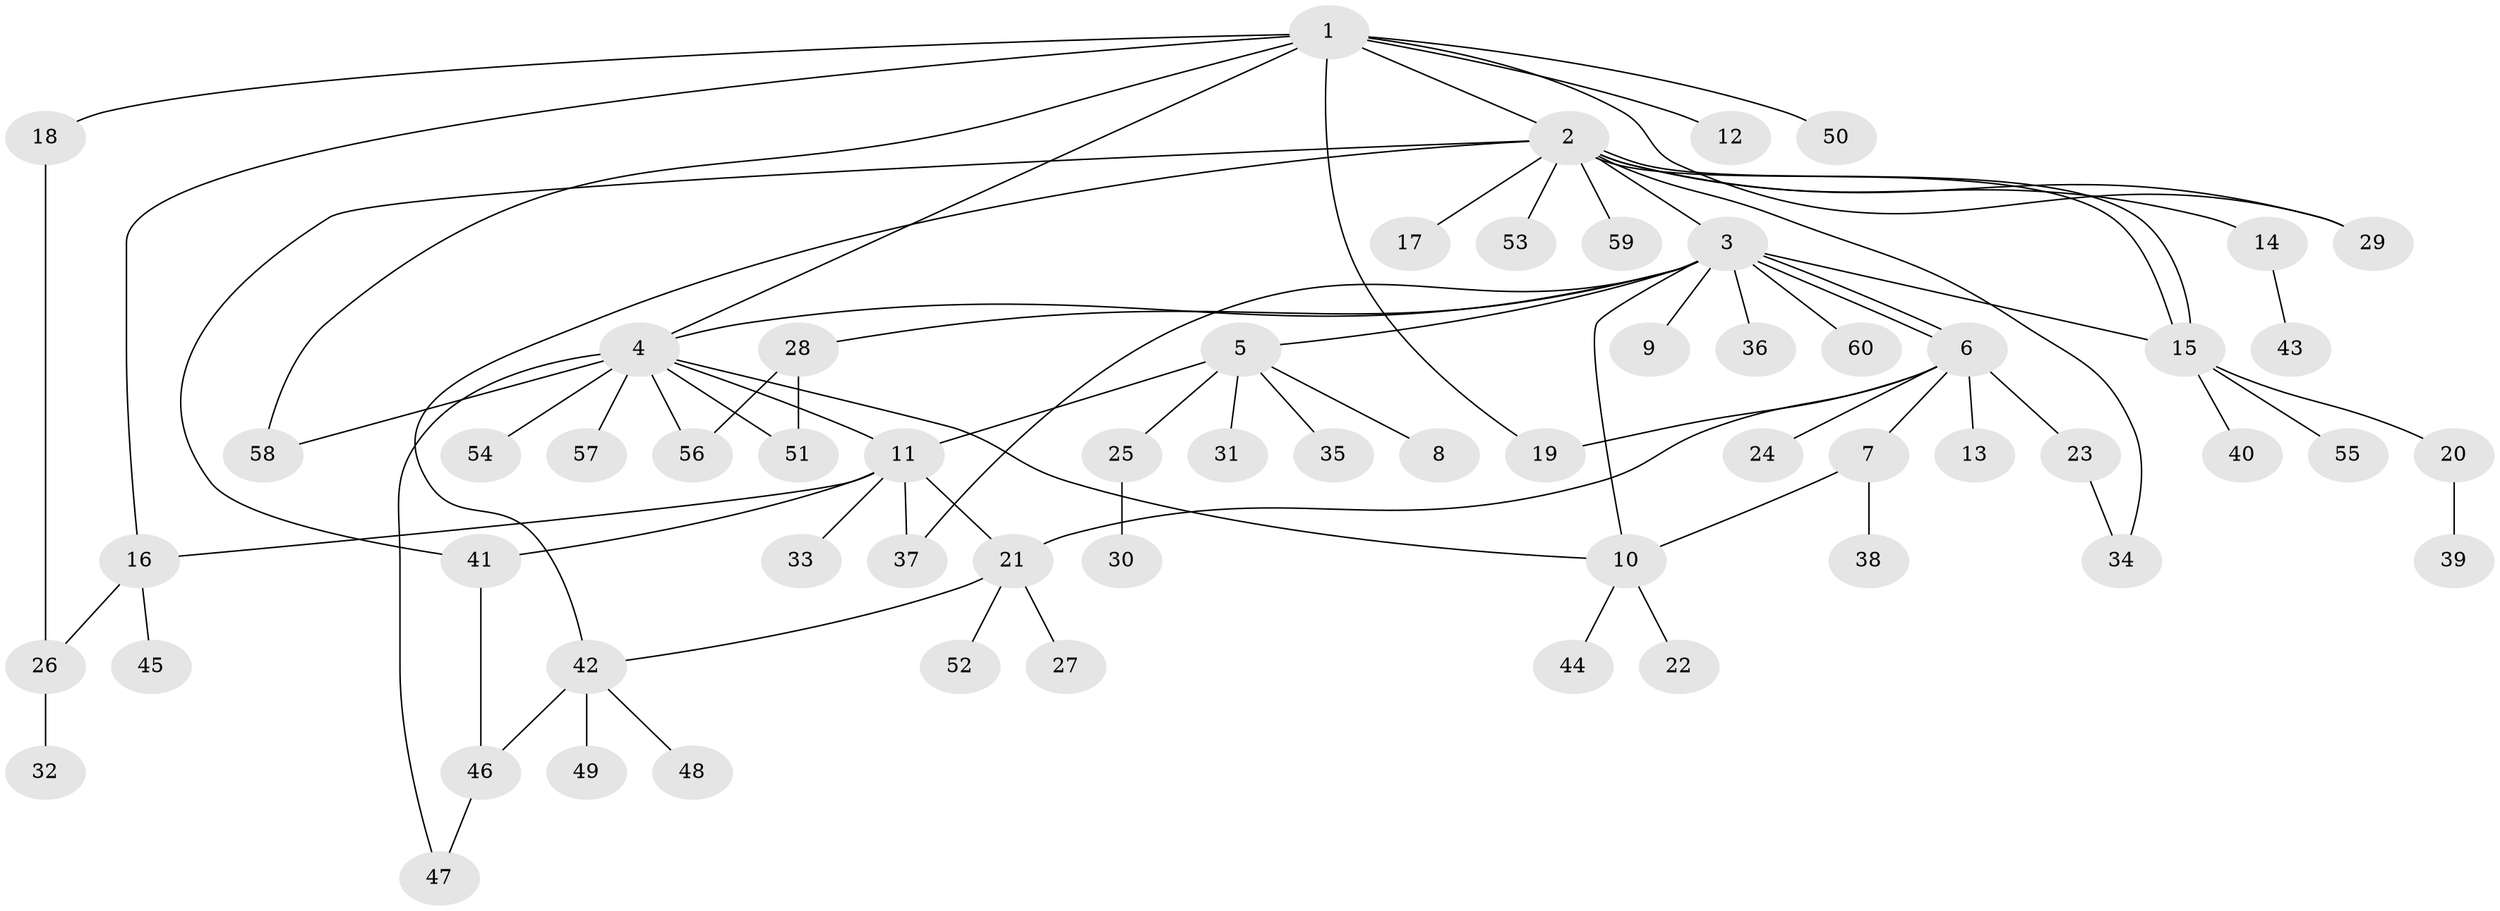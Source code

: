 // Generated by graph-tools (version 1.1) at 2025/35/03/09/25 02:35:46]
// undirected, 60 vertices, 80 edges
graph export_dot {
graph [start="1"]
  node [color=gray90,style=filled];
  1;
  2;
  3;
  4;
  5;
  6;
  7;
  8;
  9;
  10;
  11;
  12;
  13;
  14;
  15;
  16;
  17;
  18;
  19;
  20;
  21;
  22;
  23;
  24;
  25;
  26;
  27;
  28;
  29;
  30;
  31;
  32;
  33;
  34;
  35;
  36;
  37;
  38;
  39;
  40;
  41;
  42;
  43;
  44;
  45;
  46;
  47;
  48;
  49;
  50;
  51;
  52;
  53;
  54;
  55;
  56;
  57;
  58;
  59;
  60;
  1 -- 2;
  1 -- 4;
  1 -- 12;
  1 -- 16;
  1 -- 18;
  1 -- 19;
  1 -- 29;
  1 -- 50;
  1 -- 58;
  2 -- 3;
  2 -- 14;
  2 -- 15;
  2 -- 15;
  2 -- 17;
  2 -- 29;
  2 -- 34;
  2 -- 41;
  2 -- 42;
  2 -- 53;
  2 -- 59;
  3 -- 4;
  3 -- 5;
  3 -- 6;
  3 -- 6;
  3 -- 9;
  3 -- 10;
  3 -- 15;
  3 -- 28;
  3 -- 36;
  3 -- 37;
  3 -- 60;
  4 -- 10;
  4 -- 11;
  4 -- 47;
  4 -- 51;
  4 -- 54;
  4 -- 56;
  4 -- 57;
  4 -- 58;
  5 -- 8;
  5 -- 11;
  5 -- 25;
  5 -- 31;
  5 -- 35;
  6 -- 7;
  6 -- 13;
  6 -- 19;
  6 -- 21;
  6 -- 23;
  6 -- 24;
  7 -- 10;
  7 -- 38;
  10 -- 22;
  10 -- 44;
  11 -- 16;
  11 -- 21;
  11 -- 33;
  11 -- 37;
  11 -- 41;
  14 -- 43;
  15 -- 20;
  15 -- 40;
  15 -- 55;
  16 -- 26;
  16 -- 45;
  18 -- 26;
  20 -- 39;
  21 -- 27;
  21 -- 42;
  21 -- 52;
  23 -- 34;
  25 -- 30;
  26 -- 32;
  28 -- 51;
  28 -- 56;
  41 -- 46;
  42 -- 46;
  42 -- 48;
  42 -- 49;
  46 -- 47;
}
